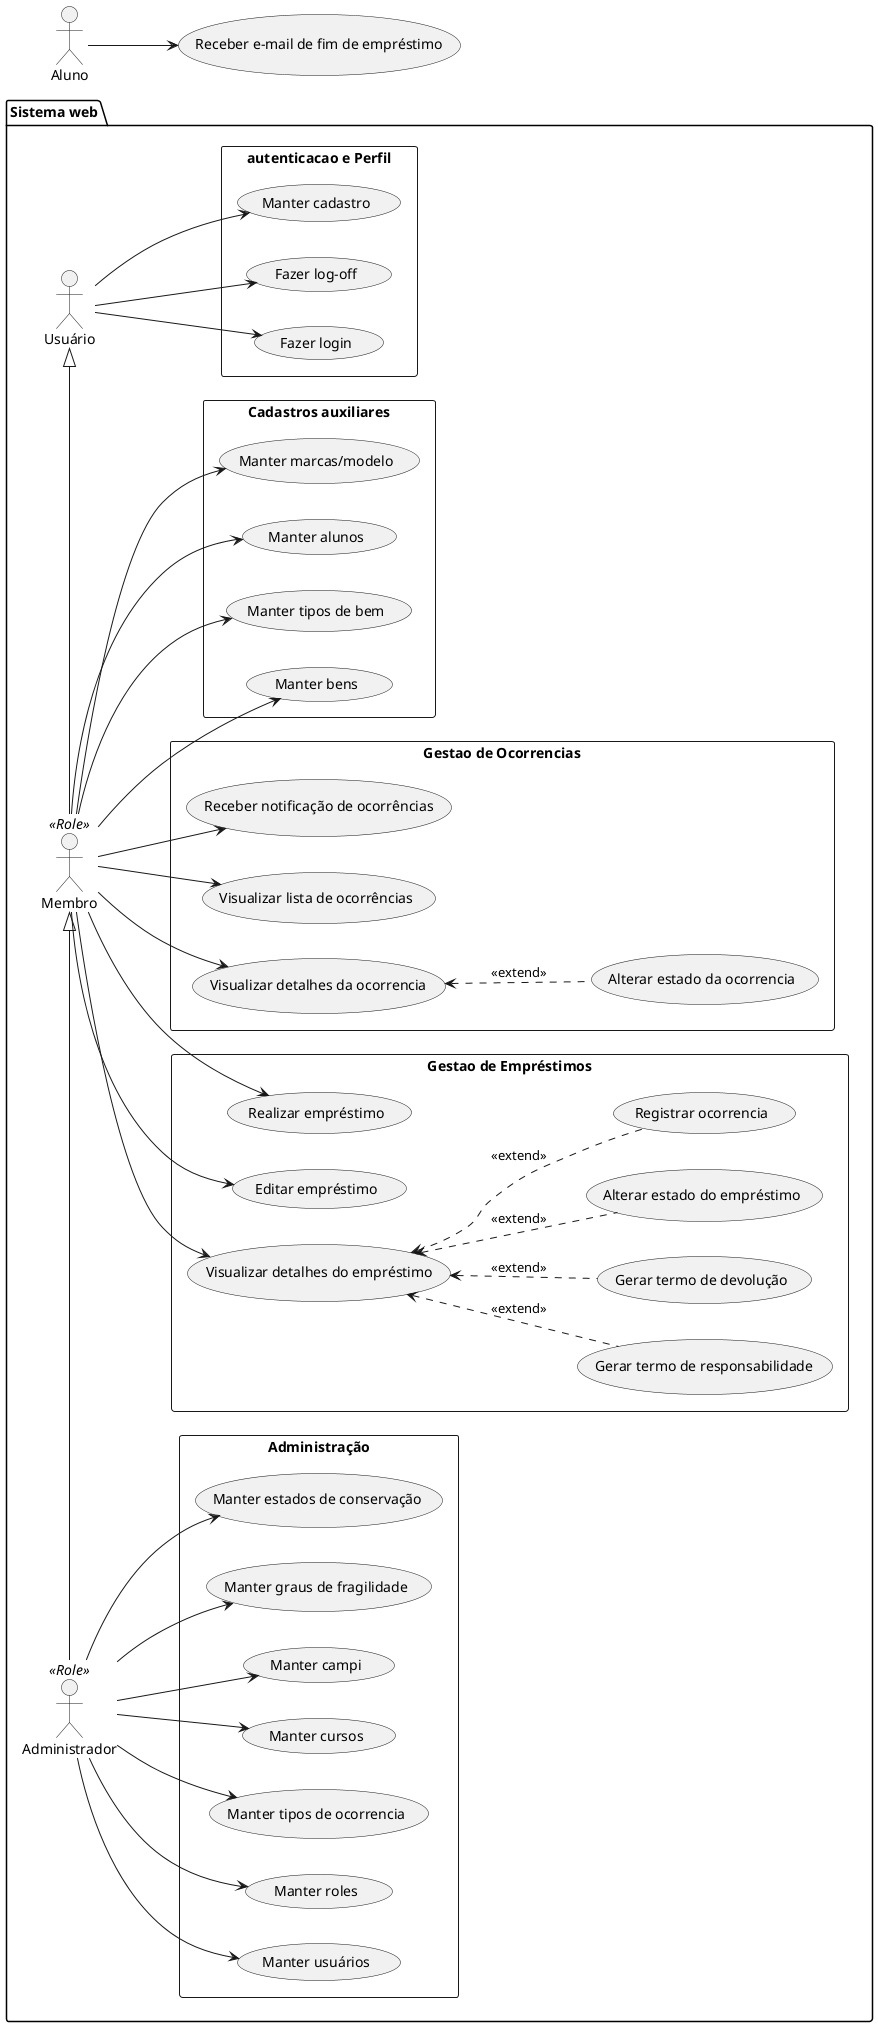 @startuml usecases
  left to right direction

  package "Sistema web" {
    :Usuário: as user
    :Membro: as membro <<Role>>
    :Administrador: as admin <<Role>>

    /' Usuário '/
    rectangle "autenticacao e Perfil" {
        user -r-> (Fazer login)
        user --> (Fazer log-off)
        user --> (Manter cadastro)
    }

    /' Membro '/
    membro -r-|> user
    rectangle "Gestao de Empréstimos" {
        "Visualizar detalhes do empréstimo" as (empdetail)
        membro --> empdetail
        membro --> (Editar empréstimo)
        membro --> (Realizar empréstimo)
        empdetail <.. (Gerar termo de responsabilidade) : <<extend>>
        empdetail <.. (Gerar termo de devolução) : <<extend>>
        empdetail <.. (Alterar estado do empréstimo) : <<extend>>
        empdetail <.. (Registrar ocorrencia) : <<extend>>
    }

    rectangle "Gestao de Ocorrencias" {
        "Visualizar detalhes da ocorrencia" as (occdetail)
        membro --> (Visualizar lista de ocorrências)
        membro --> occdetail
        membro --> (Receber notificação de ocorrências)
        occdetail <.. (Alterar estado da ocorrencia) : <<extend>>
    }

    rectangle "Cadastros auxiliares" {
        membro --> (Manter bens)
        membro --> (Manter tipos de bem)
        membro --> (Manter alunos)
        membro --> (Manter marcas/modelo)
    }


    /' Administrador '/
    rectangle "Administração" {
        admin -|> membro
        admin --> (Manter usuários)
        admin --> (Manter roles)
        admin --> (Manter tipos de ocorrencia)
        admin --> (Manter cursos)
        admin --> (Manter campi)
        admin --> (Manter graus de fragilidade)
        admin --> (Manter estados de conservação)
    }
  }

  :Aluno: as aluno
  aluno --> (Receber e-mail de fim de empréstimo)
@enduml
